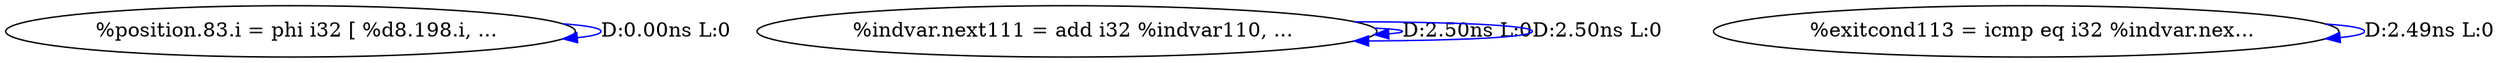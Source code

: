 digraph {
Node0x28938e0[label="  %position.83.i = phi i32 [ %d8.198.i, ..."];
Node0x28938e0 -> Node0x28938e0[label="D:0.00ns L:0",color=blue];
Node0x28939c0[label="  %indvar.next111 = add i32 %indvar110, ..."];
Node0x28939c0 -> Node0x28939c0[label="D:2.50ns L:0",color=blue];
Node0x28939c0 -> Node0x28939c0[label="D:2.50ns L:0",color=blue];
Node0x2893aa0[label="  %exitcond113 = icmp eq i32 %indvar.nex..."];
Node0x2893aa0 -> Node0x2893aa0[label="D:2.49ns L:0",color=blue];
}
